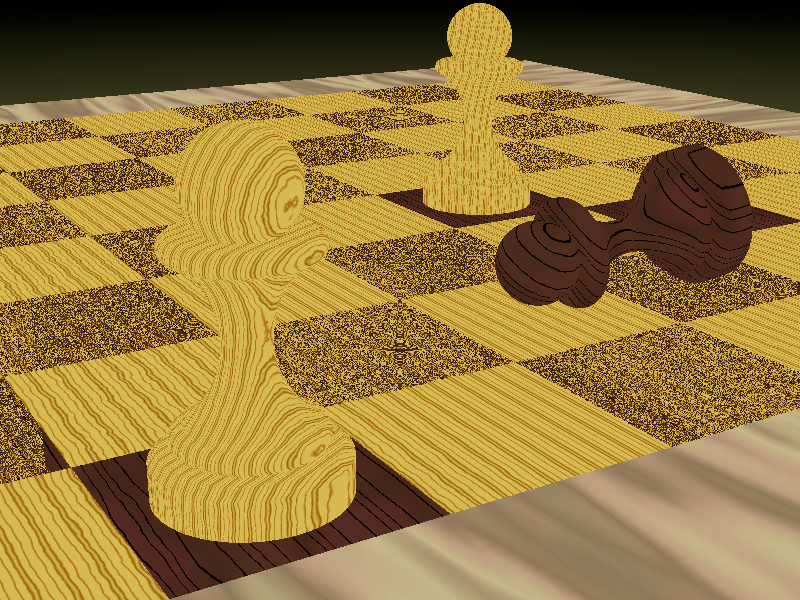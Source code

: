// Persistence Of Vision raytracer version 3.5 sample file.
// "Pawns", a study in wood... three pawns on a chessboard
// File by Douglas Otwell

global_settings { assumed_gamma 1.8 }

#include "colors.inc"
#include "shapes.inc"
#include "textures.inc"

//
//   Yellow pine, close grained
//
#declare Yellow_Pine = texture {
   pigment {
      wood
      turbulence 0.02
      color_map {
         [0.000, 0.222  color red  0.808  green  0.671  blue  0.251  filter  0.000
                        color red  0.808  green  0.671  blue  0.251  filter  0.000]
         [0.222, 0.342  color red  0.808  green  0.671  blue  0.251  filter  0.000
                        color red  0.600  green  0.349  blue  0.043  filter  0.000]
         [0.342, 0.393  color red  0.600  green  0.349  blue  0.043  filter  0.000
                        color red  0.808  green  0.671  blue  0.251  filter  0.000]
         [0.393, 0.709  color red  0.808  green  0.671  blue  0.251  filter  0.000
                        color red  0.808  green  0.671  blue  0.251  filter  0.000]
         [0.709, 0.821  color red  0.808  green  0.671  blue  0.251  filter  0.000
                        color red  0.533  green  0.298  blue  0.027  filter  0.000]
         [0.821, 1      color red  0.533  green  0.298  blue  0.027  filter  0.000
                        color red  0.808  green  0.671  blue  0.251  filter  0.000]
      }
      scale 0.1
      translate 10*x
   }
}

// Yellow_Pine layer 2
texture {
   pigment {
      wood
      turbulence 0.01
      color_map {
         [0.000, 0.120   color red  1.000  green  1.000  blue  1.000  filter  1.000
                         color red  0.702  green  0.412  blue  0.118  filter  0.608]
         [0.120, 0.231   color red  0.702  green  0.412  blue  0.118  filter  0.608
                         color red  0.702  green  0.467  blue  0.118  filter  0.608]
         [0.231, 0.496   color red  0.702  green  0.467  blue  0.118  filter  0.608
                         color red  1.000  green  1.000  blue  1.000  filter  1.000]
         [0.496, 0.701   color red  1.000  green  1.000  blue  1.000  filter  1.000
                         color red  1.000  green  1.000  blue  1.000  filter  1.000]
         [0.701, 0.829   color red  1.000  green  1.000  blue  1.000  filter  1.000
                         color red  0.702  green  0.467  blue  0.118  filter  0.608]
         [0.829, 1       color red  0.702  green  0.467  blue  0.118  filter  0.608
                         color red  1.000  green  1.000  blue  1.000  filter  1.000]
      }
      scale 0.5
      translate 10*x
   }
}

//
//   Rosewood
//
#declare Rosewood = texture {
   pigment {
      bozo
      turbulence 0.04
      color_map {
         [0.000, 0.256   color red  0.204  green  0.110  blue  0.078  filter  0.000
                         color red  0.231  green  0.125  blue  0.090  filter  0.000]
         [0.256, 0.393   color red  0.231  green  0.125  blue  0.090  filter  0.000
                         color red  0.247  green  0.133  blue  0.090  filter  0.000]
         [0.393, 0.581   color red  0.247  green  0.133  blue  0.090  filter  0.000
                         color red  0.204  green  0.110  blue  0.075  filter  0.000]
         [0.581, 0.726   color red  0.204  green  0.110  blue  0.075  filter  0.000
                         color red  0.259  green  0.122  blue  0.102  filter  0.000]
         [0.726, 0.983   color red  0.259  green  0.122  blue  0.102  filter  0.000
                         color red  0.231  green  0.125  blue  0.086  filter  0.000]
         [0.983, 1       color red  0.231  green  0.125  blue  0.086  filter  0.000
                         color red  0.204  green  0.110  blue  0.078  filter  0.000]
      }
      scale <0.5, 0.5, 1>
      translate 10*x
   }
   finish {
      ambient 0.5
      diffuse 0.8
   }
}

// Rosewood layer 2
texture {
   pigment {
      wood
      turbulence 0.04
      color_map {
         [0.000, 0.139   color red  0.545  green  0.349  blue  0.247  filter  1.000
                         color red  0.000  green  0.000  blue  0.000  filter  0.004]
         [0.139, 0.148   color red  0.000  green  0.000  blue  0.000  filter  0.004
                         color red  0.000  green  0.000  blue  0.000  filter  0.004]
         [0.148, 0.287   color red  0.000  green  0.000  blue  0.000  filter  0.004
                         color red  0.545  green  0.349  blue  0.247  filter  1.000]
         [0.287, 0.443   color red  0.545  green  0.349  blue  0.247  filter  1.000
                         color red  0.545  green  0.349  blue  0.247  filter  1.000]
         [0.443, 0.626   color red  0.545  green  0.349  blue  0.247  filter  1.000
                         color red  0.000  green  0.000  blue  0.000  filter  0.004]
         [0.626, 0.635   color red  0.000  green  0.000  blue  0.000  filter  0.004
                         color red  0.000  green  0.000  blue  0.000  filter  0.004]
         [0.635, 0.843   color red  0.000  green  0.000  blue  0.000  filter  0.004
                         color red  0.545  green  0.349  blue  0.247  filter  1.000]
         [0.843, 1       color red  0.545  green  0.349  blue  0.247  filter  1.000
                         color red  0.545  green  0.349  blue  0.247  filter  1.000]
      }
      scale <0.5, 0.5, 1>
      translate <10, 0, 0>
   }
   finish {
      ambient 0.5
      diffuse 0.8
   }
}

//
//   Sandalwood ( makes a great burled maple, too)
//
#declare Sandalwood = texture {
   pigment {
      bozo
      turbulence 0.2
      color_map {
         [0.000, 0.171   color red  0.725  green  0.659  blue  0.455  filter  0.000
                         color red  0.682  green  0.549  blue  0.420  filter  0.000]
         [0.171, 0.274   color red  0.682  green  0.549  blue  0.420  filter  0.000
                         color red  0.557  green  0.451  blue  0.322  filter  0.000]
         [0.274, 0.393   color red  0.557  green  0.451  blue  0.322  filter  0.000
                         color red  0.725  green  0.659  blue  0.455  filter  0.000]
         [0.393, 0.564   color red  0.725  green  0.659  blue  0.455  filter  0.000
                         color red  0.682  green  0.549  blue  0.420  filter  0.000]
         [0.564, 0.701   color red  0.682  green  0.549  blue  0.420  filter  0.000
                         color red  0.482  green  0.392  blue  0.278  filter  0.000]
         [0.701, 1       color red  0.482  green  0.392  blue  0.278  filter  0.000
                         color red  0.725  green  0.659  blue  0.455  filter  0.000]
      }
      scale <0.2, 0.2, 1>
      scale 2
   }
}
// Sandalwood layer 2
texture {
   pigment {
      bozo
      turbulence 0.8
      color_map {
         [0.000, 0.087   color red  0.682  green  0.604  blue  0.380  filter  1.000
                         color red  0.761  green  0.694  blue  0.600  filter  0.020]
         [0.087, 0.226   color red  0.761  green  0.694  blue  0.600  filter  0.020
                         color red  0.635  green  0.553  blue  0.325  filter  1.000]
         [0.226, 0.348   color red  0.635  green  0.553  blue  0.325  filter  1.000
                         color red  0.761  green  0.694  blue  0.600  filter  0.020]
         [0.348, 0.496   color red  0.761  green  0.694  blue  0.600  filter  0.020
                         color red  0.682  green  0.604  blue  0.380  filter  1.000]
         [0.496, 0.565   color red  0.682  green  0.604  blue  0.380  filter  1.000
                         color red  0.761  green  0.694  blue  0.600  filter  0.020]
         [0.565, 0.661   color red  0.761  green  0.694  blue  0.600  filter  0.020
                         color red  0.682  green  0.604  blue  0.380  filter  1.000]
         [0.661, 0.835   color red  0.682  green  0.604  blue  0.380  filter  1.000
                         color red  0.761  green  0.694  blue  0.600  filter  0.020]
         [0.835, 1       color red  0.761  green  0.694  blue  0.600  filter  0.020
                         color red  0.682  green  0.604  blue  0.380  filter  1.000]
      }
      scale 0.2
      scale 2
   }
}

//
//   Lights, Camera ...
//
camera {
   location  <-8.0, 4.0, -14.0>
   direction <0.0, 0.0, 2.0>
   up        <0.0, 1.0, 0.0>
   right     <4/3, 0.0, 0.0>
   look_at   <-2.0, 0.0, -4.0>
}

light_source { <100.0, 400.0, -600.0> color White }

//   a back-light to create a highlight on the board
light_source { <12.0, 4.0, 12.0> color White }

//  We'll build our chessboard out of one big pine block and 32
// little rosewood ones
#declare Fours = union {
   object { UnitBox
      texture {
         Rosewood
         finish {
            phong 0.3
            ambient 0.5
            diffuse 0.7
            reflection 0.3
         }
      }
      translate <-1, -1, 1>
   }

   object { UnitBox
      texture {
         Rosewood
         finish {
            phong 0.3
            ambient 0.5
            diffuse 0.7
            reflection 0.3
         }
      }
      translate <1, -1, -1>
   }


}

#declare Eights = union {
   object { Fours
      translate <-2, 0, 2>
   }
   object { Fours
      translate <2, 0, 2>
   }
   object { Fours
      translate <-2, 0, -2>
   }
   object { Fours
      translate <2, 0, -2>
   }

 }

//   Add another wood texture around the edges
#declare rail = intersection {
   object { UnitBox
      scale <10, 0.25, 1>
   }

   plane { -x, 0
      rotate 45*y
      translate -9*x
   }

   plane { x, 0
      rotate -45*y
      translate 9*x
   }

   translate <0, -0.25, -9>

   texture {
      Sandalwood
      finish { phong 0.4 }
   }
}

//
//   Chessboard
//
#declare Chessboard = union {
   object { Eights
      translate <-4, 0, 4>
   }
   object { Eights
      translate <4, 0, 4>
   }
   object { Eights
      translate <-4, 0, -4>
   }
   object { Eights
      translate <4, 0, -4>
   }

   object { UnitBox
      scale <8, 0.25, 8>
      translate -0.25*y
   }

   object { rail rotate 0*y }
   object { rail rotate 90*y }
   object { rail rotate 180*y }
   object { rail rotate 270*y }

   texture {
      Yellow_Pine
      finish {
         phong 0.5
         reflection 0.3
      }
      scale 2
   }


}

//
//   Pawn
//
#declare pawn = union {
   difference {
      object { Disk_Y scale <8, 12.7468, 8> }
      quartic {
         < 1.0,  0.0,  0.0,   0.0,    2.0,  0.0,  0.0,  2.0,  0.0,-738.0,
         0.0,  0.0,  0.0,   0.0,    0.0,  0.0,  0.0,  0.0,  0.0,   0.0,
         1.0,  0.0,  0.0,   2.0,    0.0, 162.0,  0.0,  0.0,  0.0,   0.0,
         1.0,   0.0, -738.0,   0.0,   6561.0>
         sturm
      }
   }

   quartic {
      < 1.0,  0.0,  0.0,   0.0,    2.0,  0.0,  0.0,  2.0,  0.0, -132.5,
      0.0,  0.0,  0.0,   0.0,    0.0,  0.0,  0.0,  0.0,  0.0,   0.0,
      1.0,  0.0,  0.0,   2.0,    0.0, 123.5,  0.0,  0.0,  0.0,   0.0,
      1.0,  0.0, -132.5,  0.0,  3813.0625 >
      sturm
      translate -11.2468*y
   }

   quartic {
      < 1.0,  0.0,  0.0,   0.0,    2.0,  0.0,  0.0,  2.0,  0.0, -132.5,
      0.0,  0.0,  0.0,   0.0,    0.0,  0.0,  0.0,  0.0,  0.0,   0.0,
      1.0,  0.0,  0.0,   2.0,    0.0, 123.5,  0.0,  0.0,  0.0,   0.0,
      1.0,  0.0, -132.5,  0.0,  3813.0625>
      sturm
      translate 11.2468*y
   }

   //   Base
   intersection {
      object { Disk_Y
         scale <12, 3, 12>
         translate -15.7468*y
      }
      object { QCone_Y
         translate -2*y
      }
   }

   //   Ball on top
   sphere { <0, 17.7468, 0>, 7 }

   bounded_by { object { Disk_Y scale <14, 26, 14> } }

   translate 18.7468*y
   scale 0.06
}


//   Now let's put the pieces together

object { Chessboard }

//   Pawn 1
object { pawn
   texture {
      Yellow_Pine
      finish { phong 0.8 }
   }

   rotate 60*y
   translate <-5, 0, -7>
}

//   Pawn 2
object { pawn
   texture {
      Yellow_Pine
      finish { phong 0.8 }
   }

   rotate 30*y
   translate <1, 0, -1>
}

//   Pawn 3
object { pawn
   texture {
      Rosewood
      finish {
         phong 1.0
         ambient 0.5
         diffuse 0.7
      }
   }

   rotate 30*y
   translate <0.72, -0.24, 0>
   rotate 96.2052*z
   translate <1, 0, -5>
}

//   a background glow to add interest
sphere { <0, 0, 0>, 1000
   inverse
   hollow on

   pigment {
      gradient y
      color_map {
         [0.0  0.25  color Goldenrod color Goldenrod]
         [0.25 0.46  color Goldenrod color Black]
         [0.46 1.001 color Black color Black]
      }
      scale 2000
      translate -1000*y
   }
}
